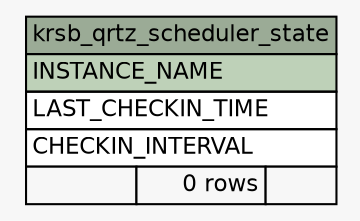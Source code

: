 // dot 2.28.0 on Mac OS X 10.7.2
// SchemaSpy rev 590
digraph "krsb_qrtz_scheduler_state" {
  graph [
    rankdir="RL"
    bgcolor="#f7f7f7"
    nodesep="0.18"
    ranksep="0.46"
    fontname="Helvetica"
    fontsize="11"
  ];
  node [
    fontname="Helvetica"
    fontsize="11"
    shape="plaintext"
  ];
  edge [
    arrowsize="0.8"
  ];
  "krsb_qrtz_scheduler_state" [
    label=<
    <TABLE BORDER="0" CELLBORDER="1" CELLSPACING="0" BGCOLOR="#ffffff">
      <TR><TD COLSPAN="3" BGCOLOR="#9bab96" ALIGN="CENTER">krsb_qrtz_scheduler_state</TD></TR>
      <TR><TD PORT="INSTANCE_NAME" COLSPAN="3" BGCOLOR="#bed1b8" ALIGN="LEFT">INSTANCE_NAME</TD></TR>
      <TR><TD PORT="LAST_CHECKIN_TIME" COLSPAN="3" ALIGN="LEFT">LAST_CHECKIN_TIME</TD></TR>
      <TR><TD PORT="CHECKIN_INTERVAL" COLSPAN="3" ALIGN="LEFT">CHECKIN_INTERVAL</TD></TR>
      <TR><TD ALIGN="LEFT" BGCOLOR="#f7f7f7">  </TD><TD ALIGN="RIGHT" BGCOLOR="#f7f7f7">0 rows</TD><TD ALIGN="RIGHT" BGCOLOR="#f7f7f7">  </TD></TR>
    </TABLE>>
    URL="tables/krsb_qrtz_scheduler_state.html"
    tooltip="krsb_qrtz_scheduler_state"
  ];
}
